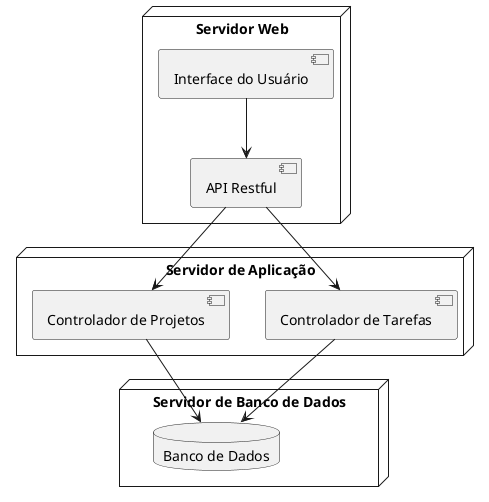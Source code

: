 ```plaintext
@startuml
node "Servidor Web" {
  component "Interface do Usuário"
  component "API Restful"
}

node "Servidor de Aplicação" {
  component "Controlador de Tarefas"
  component "Controlador de Projetos"
}

node "Servidor de Banco de Dados" {
  database "Banco de Dados"
}

"Interface do Usuário" --> "API Restful"
"API Restful" --> "Controlador de Tarefas"
"API Restful" --> "Controlador de Projetos"
"Controlador de Tarefas" --> "Banco de Dados"
"Controlador de Projetos" --> "Banco de Dados"
@enduml
```